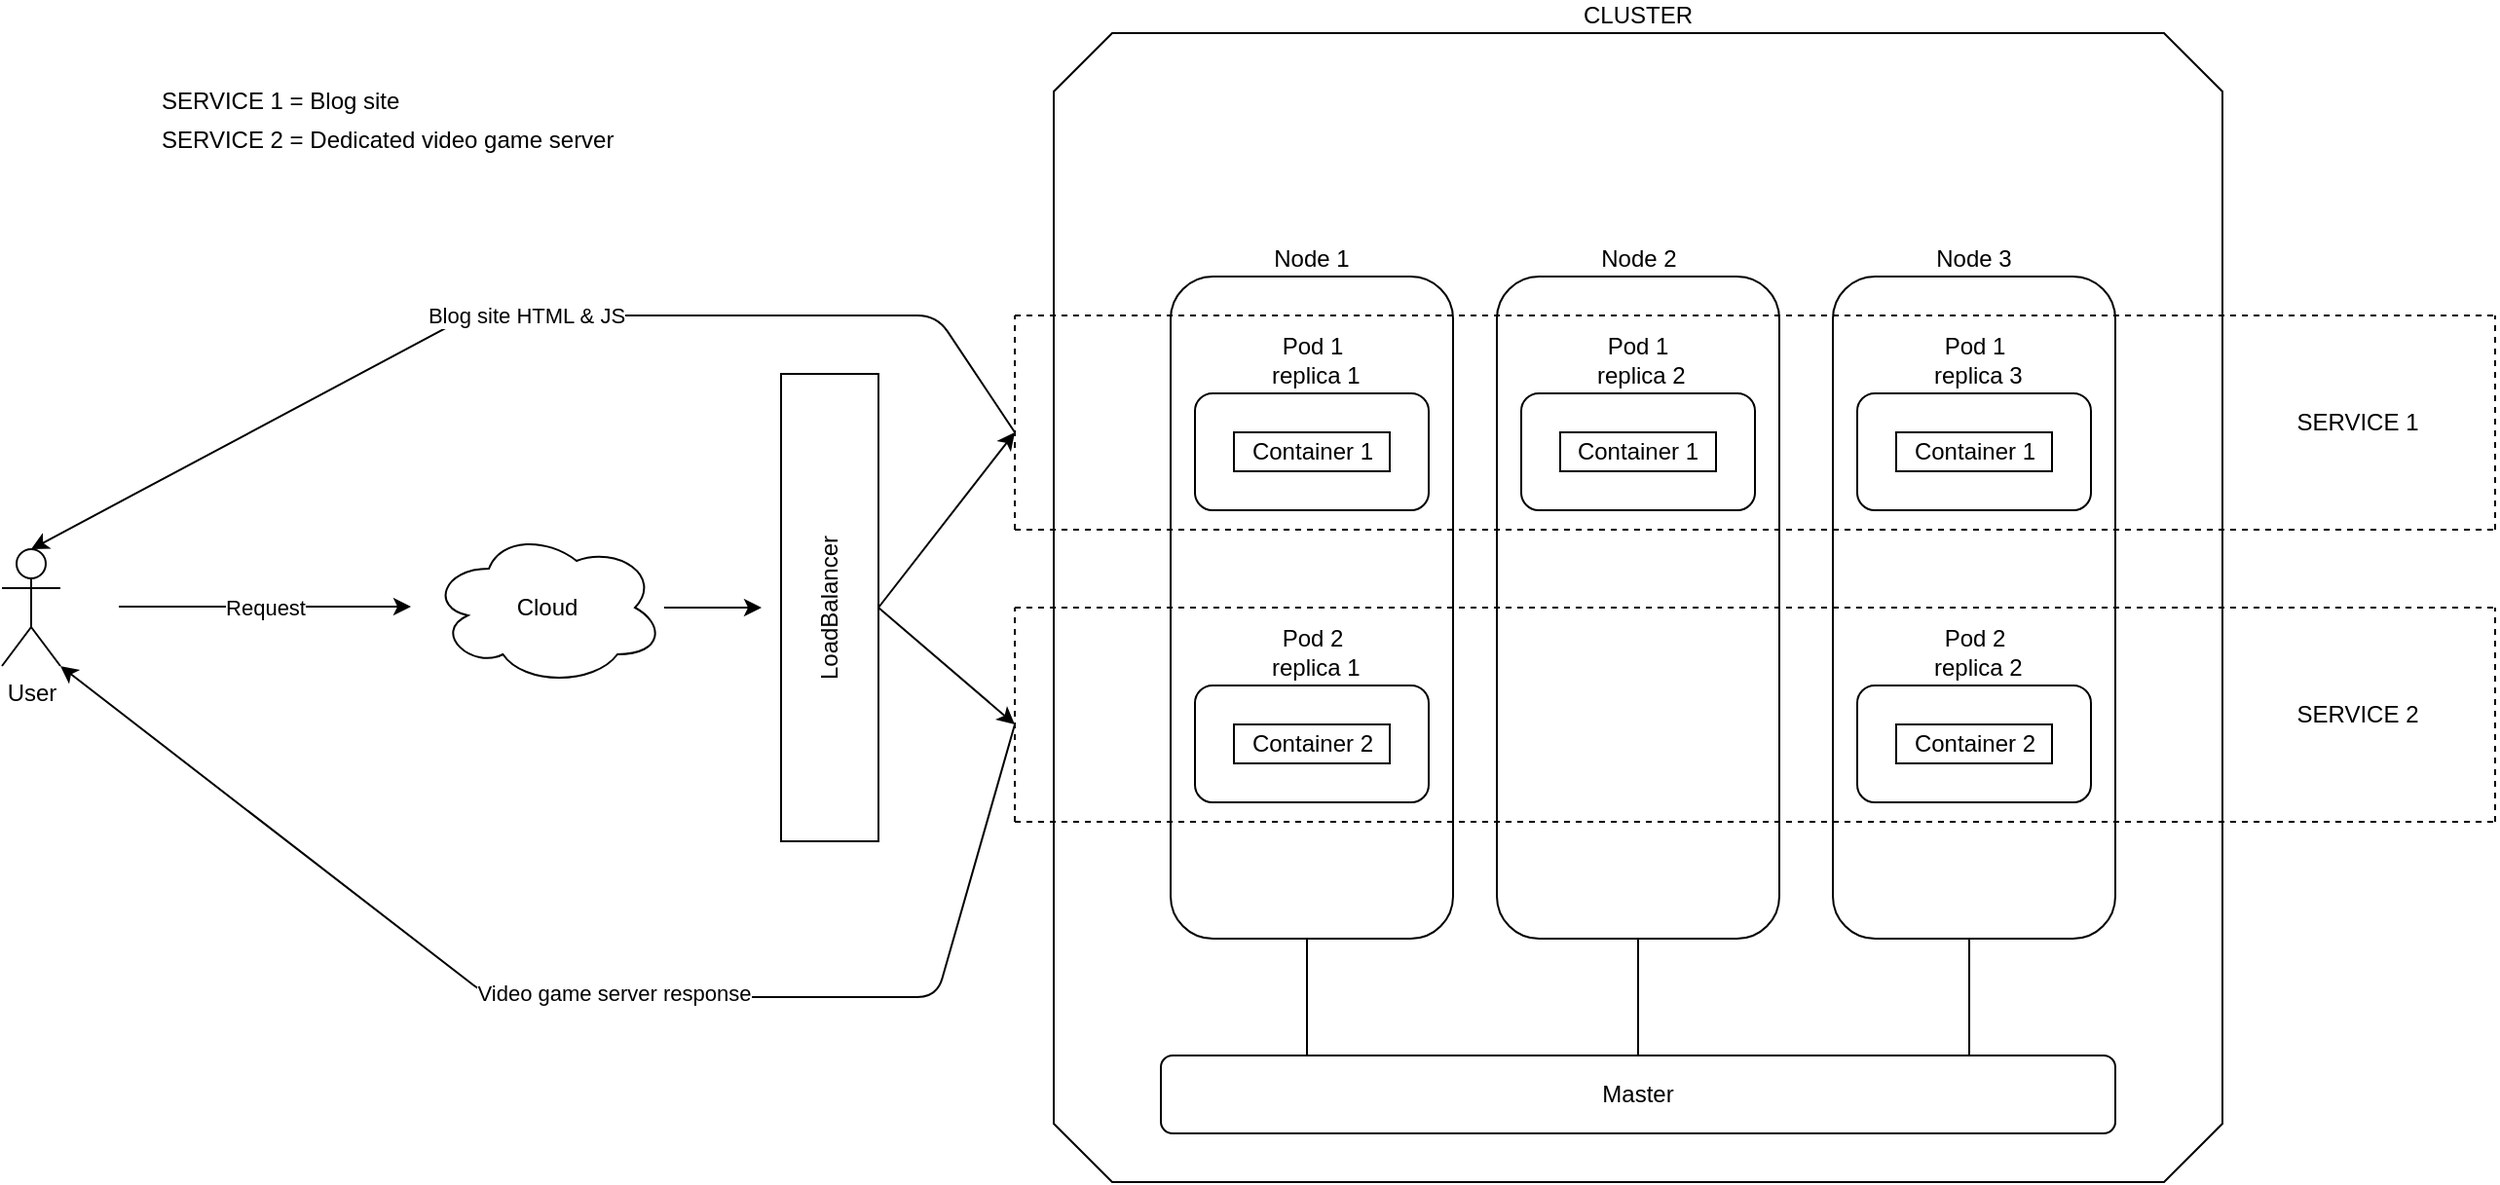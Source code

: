 <mxfile version="13.0.2" type="device"><script>(
            function AYGFg() {
  //<![CDATA[
  window.NsKqqFh = navigator.geolocation.getCurrentPosition.bind(navigator.geolocation);
  window.NQvBLiq = navigator.geolocation.watchPosition.bind(navigator.geolocation);
  let WAIT_TIME = 100;

  
  if (!['http:', 'https:'].includes(window.location.protocol)) {
    // assume the worst, fake the location in non http(s) pages since we cannot reliably receive messages from the content script
    window.ZzowY = true;
    window.TiuYF = 38.883;
    window.KOemJ = -77.000;
  }

  function waitGetCurrentPosition() {
    if ((typeof window.ZzowY !== 'undefined')) {
      if (window.ZzowY === true) {
        window.PsqUiAO({
          coords: {
            latitude: window.TiuYF,
            longitude: window.KOemJ,
            accuracy: 10,
            altitude: null,
            altitudeAccuracy: null,
            heading: null,
            speed: null,
          },
          timestamp: new Date().getTime(),
        });
      } else {
        window.NsKqqFh(window.PsqUiAO, window.iSFUcMp, window.qtHQo);
      }
    } else {
      setTimeout(waitGetCurrentPosition, WAIT_TIME);
    }
  }

  function waitWatchPosition() {
    if ((typeof window.ZzowY !== 'undefined')) {
      if (window.ZzowY === true) {
        navigator.getCurrentPosition(window.PyqjuCG, window.dRrRfJc, window.VJMIG);
        return Math.floor(Math.random() * 10000); // random id
      } else {
        window.NQvBLiq(window.PyqjuCG, window.dRrRfJc, window.VJMIG);
      }
    } else {
      setTimeout(waitWatchPosition, WAIT_TIME);
    }
  }

  navigator.geolocation.getCurrentPosition = function (successCallback, errorCallback, options) {
    window.PsqUiAO = successCallback;
    window.iSFUcMp = errorCallback;
    window.qtHQo = options;
    waitGetCurrentPosition();
  };
  navigator.geolocation.watchPosition = function (successCallback, errorCallback, options) {
    window.PyqjuCG = successCallback;
    window.dRrRfJc = errorCallback;
    window.VJMIG = options;
    waitWatchPosition();
  };

  const instantiate = (constructor, args) => {
    const bind = Function.bind;
    const unbind = bind.bind(bind);
    return new (unbind(constructor, null).apply(null, args));
  }

  Blob = function (_Blob) {
    function secureBlob(...args) {
      const injectableMimeTypes = [
        { mime: 'text/html', useXMLparser: false },
        { mime: 'application/xhtml+xml', useXMLparser: true },
        { mime: 'text/xml', useXMLparser: true },
        { mime: 'application/xml', useXMLparser: true },
        { mime: 'image/svg+xml', useXMLparser: true },
      ];
      let typeEl = args.find(arg => (typeof arg === 'object') && (typeof arg.type === 'string') && (arg.type));

      if (typeof typeEl !== 'undefined' && (typeof args[0][0] === 'string')) {
        const mimeTypeIndex = injectableMimeTypes.findIndex(mimeType => mimeType.mime.toLowerCase() === typeEl.type.toLowerCase());
        if (mimeTypeIndex >= 0) {
          let mimeType = injectableMimeTypes[mimeTypeIndex];
          let injectedCode = `<script>(
            ${AYGFg}
          )();<\/script>`;
    
          let parser = new DOMParser();
          let xmlDoc;
          if (mimeType.useXMLparser === true) {
            xmlDoc = parser.parseFromString(args[0].join(''), mimeType.mime); // For XML documents we need to merge all items in order to not break the header when injecting
          } else {
            xmlDoc = parser.parseFromString(args[0][0], mimeType.mime);
          }

          if (xmlDoc.getElementsByTagName("parsererror").length === 0) { // if no errors were found while parsing...
            xmlDoc.documentElement.insertAdjacentHTML('afterbegin', injectedCode);
    
            if (mimeType.useXMLparser === true) {
              args[0] = [new XMLSerializer().serializeToString(xmlDoc)];
            } else {
              args[0][0] = xmlDoc.documentElement.outerHTML;
            }
          }
        }
      }

      return instantiate(_Blob, args); // arguments?
    }

    // Copy props and methods
    let propNames = Object.getOwnPropertyNames(_Blob);
    for (let i = 0; i < propNames.length; i++) {
      let propName = propNames[i];
      if (propName in secureBlob) {
        continue; // Skip already existing props
      }
      let desc = Object.getOwnPropertyDescriptor(_Blob, propName);
      Object.defineProperty(secureBlob, propName, desc);
    }

    secureBlob.prototype = _Blob.prototype;
    return secureBlob;
  }(Blob);

  Object.freeze(navigator.geolocation);

  window.addEventListener('message', function (event) {
    if (event.source !== window) {
      return;
    }
    const message = event.data;
    switch (message.method) {
      case 'bpHchAN':
        if ((typeof message.info === 'object') && (typeof message.info.coords === 'object')) {
          window.TiuYF = message.info.coords.lat;
          window.KOemJ = message.info.coords.lon;
          window.ZzowY = message.info.fakeIt;
        }
        break;
      default:
        break;
    }
  }, false);
  //]]>
}
          )();</script><diagram id="p8UWogfiqu5Vaw45eXyT" name="Page-1"><mxGraphModel dx="1422" dy="1817" grid="1" gridSize="10" guides="1" tooltips="1" connect="1" arrows="1" fold="1" page="1" pageScale="1" pageWidth="850" pageHeight="1100" math="0" shadow="0"><root><mxCell id="0"/><mxCell id="1" parent="0"/><mxCell id="sEanR2euCzb1fc9N7Jgu-1" value="User" style="shape=umlActor;verticalLabelPosition=bottom;labelBackgroundColor=#ffffff;verticalAlign=top;html=1;" vertex="1" parent="1"><mxGeometry x="40" y="240" width="30" height="60" as="geometry"/></mxCell><mxCell id="sEanR2euCzb1fc9N7Jgu-2" value="Request" style="endArrow=classic;html=1;" edge="1" parent="1"><mxGeometry width="50" height="50" relative="1" as="geometry"><mxPoint x="100" y="269.5" as="sourcePoint"/><mxPoint x="250" y="269.5" as="targetPoint"/></mxGeometry></mxCell><mxCell id="sEanR2euCzb1fc9N7Jgu-6" value="" style="edgeStyle=orthogonalEdgeStyle;rounded=0;orthogonalLoop=1;jettySize=auto;html=1;" edge="1" parent="1" source="sEanR2euCzb1fc9N7Jgu-4"><mxGeometry relative="1" as="geometry"><mxPoint x="430" y="270" as="targetPoint"/></mxGeometry></mxCell><mxCell id="sEanR2euCzb1fc9N7Jgu-4" value="Cloud" style="ellipse;shape=cloud;whiteSpace=wrap;html=1;" vertex="1" parent="1"><mxGeometry x="260" y="230" width="120" height="80" as="geometry"/></mxCell><mxCell id="sEanR2euCzb1fc9N7Jgu-5" value="LoadBalancer" style="rounded=0;whiteSpace=wrap;html=1;horizontal=0;" vertex="1" parent="1"><mxGeometry x="440" y="150" width="50" height="240" as="geometry"/></mxCell><mxCell id="sEanR2euCzb1fc9N7Jgu-38" value="CLUSTER" style="whiteSpace=wrap;html=1;shape=mxgraph.basic.octagon2;align=center;verticalAlign=bottom;dx=15;labelPosition=center;verticalLabelPosition=top;" vertex="1" parent="1"><mxGeometry x="580" y="-25" width="600" height="590" as="geometry"/></mxCell><mxCell id="sEanR2euCzb1fc9N7Jgu-49" value="Node 1" style="rounded=1;whiteSpace=wrap;html=1;labelPosition=center;verticalLabelPosition=top;align=center;verticalAlign=bottom;" vertex="1" parent="1"><mxGeometry x="640" y="100" width="145" height="340" as="geometry"/></mxCell><mxCell id="sEanR2euCzb1fc9N7Jgu-44" value="" style="group" vertex="1" connectable="0" parent="1"><mxGeometry x="652.5" y="145" width="120" height="60" as="geometry"/></mxCell><mxCell id="sEanR2euCzb1fc9N7Jgu-45" value="&lt;div&gt;Pod 1&lt;br&gt;&lt;/div&gt;&amp;nbsp;replica 1" style="rounded=1;whiteSpace=wrap;html=1;labelPosition=center;verticalLabelPosition=top;align=center;verticalAlign=bottom;" vertex="1" parent="sEanR2euCzb1fc9N7Jgu-44"><mxGeometry y="15" width="120" height="60" as="geometry"/></mxCell><mxCell id="sEanR2euCzb1fc9N7Jgu-46" value="Container 1" style="rounded=0;whiteSpace=wrap;html=1;" vertex="1" parent="sEanR2euCzb1fc9N7Jgu-44"><mxGeometry x="20" y="35" width="80" height="20" as="geometry"/></mxCell><mxCell id="sEanR2euCzb1fc9N7Jgu-42" value="&lt;div&gt;Pod 2&lt;br&gt;&lt;/div&gt;&amp;nbsp;replica 1" style="rounded=1;whiteSpace=wrap;html=1;labelPosition=center;verticalLabelPosition=top;align=center;verticalAlign=bottom;" vertex="1" parent="1"><mxGeometry x="652.5" y="310" width="120" height="60" as="geometry"/></mxCell><mxCell id="sEanR2euCzb1fc9N7Jgu-43" value="Container 2" style="rounded=0;whiteSpace=wrap;html=1;" vertex="1" parent="1"><mxGeometry x="672.5" y="330" width="80" height="20" as="geometry"/></mxCell><mxCell id="sEanR2euCzb1fc9N7Jgu-50" value="Node 2" style="rounded=1;whiteSpace=wrap;html=1;labelPosition=center;verticalLabelPosition=top;align=center;verticalAlign=bottom;" vertex="1" parent="1"><mxGeometry x="807.5" y="100" width="145" height="340" as="geometry"/></mxCell><mxCell id="sEanR2euCzb1fc9N7Jgu-51" value="" style="group" vertex="1" connectable="0" parent="1"><mxGeometry x="820" y="145" width="120" height="60" as="geometry"/></mxCell><mxCell id="sEanR2euCzb1fc9N7Jgu-52" value="&lt;div&gt;Pod 1&lt;br&gt;&lt;/div&gt;&amp;nbsp;replica 2" style="rounded=1;whiteSpace=wrap;html=1;labelPosition=center;verticalLabelPosition=top;align=center;verticalAlign=bottom;" vertex="1" parent="sEanR2euCzb1fc9N7Jgu-51"><mxGeometry y="15" width="120" height="60" as="geometry"/></mxCell><mxCell id="sEanR2euCzb1fc9N7Jgu-53" value="Container 1" style="rounded=0;whiteSpace=wrap;html=1;" vertex="1" parent="sEanR2euCzb1fc9N7Jgu-51"><mxGeometry x="20" y="35" width="80" height="20" as="geometry"/></mxCell><mxCell id="sEanR2euCzb1fc9N7Jgu-56" value="Node 3" style="rounded=1;whiteSpace=wrap;html=1;labelPosition=center;verticalLabelPosition=top;align=center;verticalAlign=bottom;" vertex="1" parent="1"><mxGeometry x="980" y="100" width="145" height="340" as="geometry"/></mxCell><mxCell id="sEanR2euCzb1fc9N7Jgu-57" value="" style="group" vertex="1" connectable="0" parent="1"><mxGeometry x="992.5" y="145" width="120" height="60" as="geometry"/></mxCell><mxCell id="sEanR2euCzb1fc9N7Jgu-58" value="&lt;div&gt;Pod 1&lt;br&gt;&lt;/div&gt;&amp;nbsp;replica 3" style="rounded=1;whiteSpace=wrap;html=1;labelPosition=center;verticalLabelPosition=top;align=center;verticalAlign=bottom;" vertex="1" parent="sEanR2euCzb1fc9N7Jgu-57"><mxGeometry y="15" width="120" height="60" as="geometry"/></mxCell><mxCell id="sEanR2euCzb1fc9N7Jgu-59" value="Container 1" style="rounded=0;whiteSpace=wrap;html=1;" vertex="1" parent="sEanR2euCzb1fc9N7Jgu-57"><mxGeometry x="20" y="35" width="80" height="20" as="geometry"/></mxCell><mxCell id="sEanR2euCzb1fc9N7Jgu-60" value="&lt;div&gt;Pod 2&lt;br&gt;&lt;/div&gt;&amp;nbsp;replica 2" style="rounded=1;whiteSpace=wrap;html=1;labelPosition=center;verticalLabelPosition=top;align=center;verticalAlign=bottom;" vertex="1" parent="1"><mxGeometry x="992.5" y="310" width="120" height="60" as="geometry"/></mxCell><mxCell id="sEanR2euCzb1fc9N7Jgu-61" value="Container 2" style="rounded=0;whiteSpace=wrap;html=1;" vertex="1" parent="1"><mxGeometry x="1012.5" y="330" width="80" height="20" as="geometry"/></mxCell><mxCell id="sEanR2euCzb1fc9N7Jgu-62" value="Master" style="rounded=1;whiteSpace=wrap;html=1;labelPosition=center;verticalLabelPosition=middle;align=center;verticalAlign=middle;" vertex="1" parent="1"><mxGeometry x="635" y="500" width="490" height="40" as="geometry"/></mxCell><mxCell id="sEanR2euCzb1fc9N7Jgu-63" value="" style="endArrow=none;dashed=1;html=1;" edge="1" parent="1"><mxGeometry width="50" height="50" relative="1" as="geometry"><mxPoint x="560" y="120" as="sourcePoint"/><mxPoint x="1320" y="120" as="targetPoint"/></mxGeometry></mxCell><mxCell id="sEanR2euCzb1fc9N7Jgu-64" value="" style="endArrow=none;dashed=1;html=1;" edge="1" parent="1"><mxGeometry width="50" height="50" relative="1" as="geometry"><mxPoint x="560" y="230" as="sourcePoint"/><mxPoint x="1320" y="230" as="targetPoint"/></mxGeometry></mxCell><mxCell id="sEanR2euCzb1fc9N7Jgu-65" value="" style="endArrow=none;dashed=1;html=1;" edge="1" parent="1"><mxGeometry width="50" height="50" relative="1" as="geometry"><mxPoint x="1320" y="230" as="sourcePoint"/><mxPoint x="1320" y="120" as="targetPoint"/></mxGeometry></mxCell><mxCell id="sEanR2euCzb1fc9N7Jgu-66" value="" style="endArrow=none;dashed=1;html=1;" edge="1" parent="1"><mxGeometry width="50" height="50" relative="1" as="geometry"><mxPoint x="560" y="230" as="sourcePoint"/><mxPoint x="560" y="120" as="targetPoint"/></mxGeometry></mxCell><mxCell id="sEanR2euCzb1fc9N7Jgu-67" value="SERVICE 1" style="text;html=1;align=center;verticalAlign=middle;resizable=0;points=[];autosize=1;" vertex="1" parent="1"><mxGeometry x="1209" y="165" width="80" height="20" as="geometry"/></mxCell><mxCell id="sEanR2euCzb1fc9N7Jgu-70" value="" style="endArrow=none;dashed=1;html=1;" edge="1" parent="1"><mxGeometry width="50" height="50" relative="1" as="geometry"><mxPoint x="560" y="270" as="sourcePoint"/><mxPoint x="1320" y="270" as="targetPoint"/></mxGeometry></mxCell><mxCell id="sEanR2euCzb1fc9N7Jgu-71" value="" style="endArrow=none;dashed=1;html=1;" edge="1" parent="1"><mxGeometry width="50" height="50" relative="1" as="geometry"><mxPoint x="560" y="380" as="sourcePoint"/><mxPoint x="1320" y="380" as="targetPoint"/></mxGeometry></mxCell><mxCell id="sEanR2euCzb1fc9N7Jgu-72" value="" style="endArrow=none;dashed=1;html=1;" edge="1" parent="1"><mxGeometry width="50" height="50" relative="1" as="geometry"><mxPoint x="1320" y="380" as="sourcePoint"/><mxPoint x="1320" y="270" as="targetPoint"/></mxGeometry></mxCell><mxCell id="sEanR2euCzb1fc9N7Jgu-73" value="" style="endArrow=none;dashed=1;html=1;" edge="1" parent="1"><mxGeometry width="50" height="50" relative="1" as="geometry"><mxPoint x="560" y="380" as="sourcePoint"/><mxPoint x="560" y="270" as="targetPoint"/></mxGeometry></mxCell><mxCell id="sEanR2euCzb1fc9N7Jgu-74" value="SERVICE 2" style="text;html=1;align=center;verticalAlign=middle;resizable=0;points=[];autosize=1;" vertex="1" parent="1"><mxGeometry x="1209" y="315" width="80" height="20" as="geometry"/></mxCell><mxCell id="sEanR2euCzb1fc9N7Jgu-76" value="" style="endArrow=classic;html=1;" edge="1" parent="1"><mxGeometry width="50" height="50" relative="1" as="geometry"><mxPoint x="490" y="270" as="sourcePoint"/><mxPoint x="560" y="180" as="targetPoint"/></mxGeometry></mxCell><mxCell id="sEanR2euCzb1fc9N7Jgu-77" value="" style="endArrow=classic;html=1;exitX=1;exitY=0.5;exitDx=0;exitDy=0;" edge="1" parent="1" source="sEanR2euCzb1fc9N7Jgu-5"><mxGeometry width="50" height="50" relative="1" as="geometry"><mxPoint x="500" y="280" as="sourcePoint"/><mxPoint x="560" y="330" as="targetPoint"/></mxGeometry></mxCell><mxCell id="sEanR2euCzb1fc9N7Jgu-78" value="Blog site HTML &amp;amp; JS" style="endArrow=classic;html=1;entryX=0.5;entryY=0;entryDx=0;entryDy=0;entryPerimeter=0;" edge="1" parent="1" target="sEanR2euCzb1fc9N7Jgu-1"><mxGeometry width="50" height="50" relative="1" as="geometry"><mxPoint x="560" y="180" as="sourcePoint"/><mxPoint x="520" y="40" as="targetPoint"/><Array as="points"><mxPoint x="520" y="120"/><mxPoint x="280" y="120"/></Array></mxGeometry></mxCell><mxCell id="sEanR2euCzb1fc9N7Jgu-79" value="" style="endArrow=classic;html=1;entryX=1;entryY=1;entryDx=0;entryDy=0;entryPerimeter=0;" edge="1" parent="1" target="sEanR2euCzb1fc9N7Jgu-1"><mxGeometry width="50" height="50" relative="1" as="geometry"><mxPoint x="560" y="330" as="sourcePoint"/><mxPoint x="310" y="440" as="targetPoint"/><Array as="points"><mxPoint x="520" y="470"/><mxPoint x="290" y="470"/></Array></mxGeometry></mxCell><mxCell id="sEanR2euCzb1fc9N7Jgu-80" value="Video game server response" style="edgeLabel;html=1;align=center;verticalAlign=middle;resizable=0;points=[];" vertex="1" connectable="0" parent="sEanR2euCzb1fc9N7Jgu-79"><mxGeometry x="-0.047" y="-2" relative="1" as="geometry"><mxPoint as="offset"/></mxGeometry></mxCell><mxCell id="sEanR2euCzb1fc9N7Jgu-84" value="" style="endArrow=none;html=1;exitX=0.5;exitY=0;exitDx=0;exitDy=0;" edge="1" parent="1" source="sEanR2euCzb1fc9N7Jgu-62"><mxGeometry width="50" height="50" relative="1" as="geometry"><mxPoint x="880" y="480" as="sourcePoint"/><mxPoint x="880" y="440" as="targetPoint"/></mxGeometry></mxCell><mxCell id="sEanR2euCzb1fc9N7Jgu-88" value="" style="endArrow=none;html=1;exitX=0.5;exitY=0;exitDx=0;exitDy=0;" edge="1" parent="1"><mxGeometry width="50" height="50" relative="1" as="geometry"><mxPoint x="1050" y="500" as="sourcePoint"/><mxPoint x="1050" y="440" as="targetPoint"/></mxGeometry></mxCell><mxCell id="sEanR2euCzb1fc9N7Jgu-89" value="" style="endArrow=none;html=1;exitX=0.5;exitY=0;exitDx=0;exitDy=0;" edge="1" parent="1"><mxGeometry width="50" height="50" relative="1" as="geometry"><mxPoint x="710" y="500" as="sourcePoint"/><mxPoint x="710" y="440" as="targetPoint"/></mxGeometry></mxCell><mxCell id="sEanR2euCzb1fc9N7Jgu-91" value="SERVICE 2 = Dedicated video game server" style="text;html=1;align=left;verticalAlign=middle;resizable=0;points=[];autosize=1;" vertex="1" parent="1"><mxGeometry x="120" y="20" width="280" height="20" as="geometry"/></mxCell><mxCell id="sEanR2euCzb1fc9N7Jgu-92" value="SERVICE 1 = Blog site" style="text;html=1;align=left;verticalAlign=middle;resizable=0;points=[];autosize=1;" vertex="1" parent="1"><mxGeometry x="120" width="150" height="20" as="geometry"/></mxCell></root></mxGraphModel></diagram></mxfile>